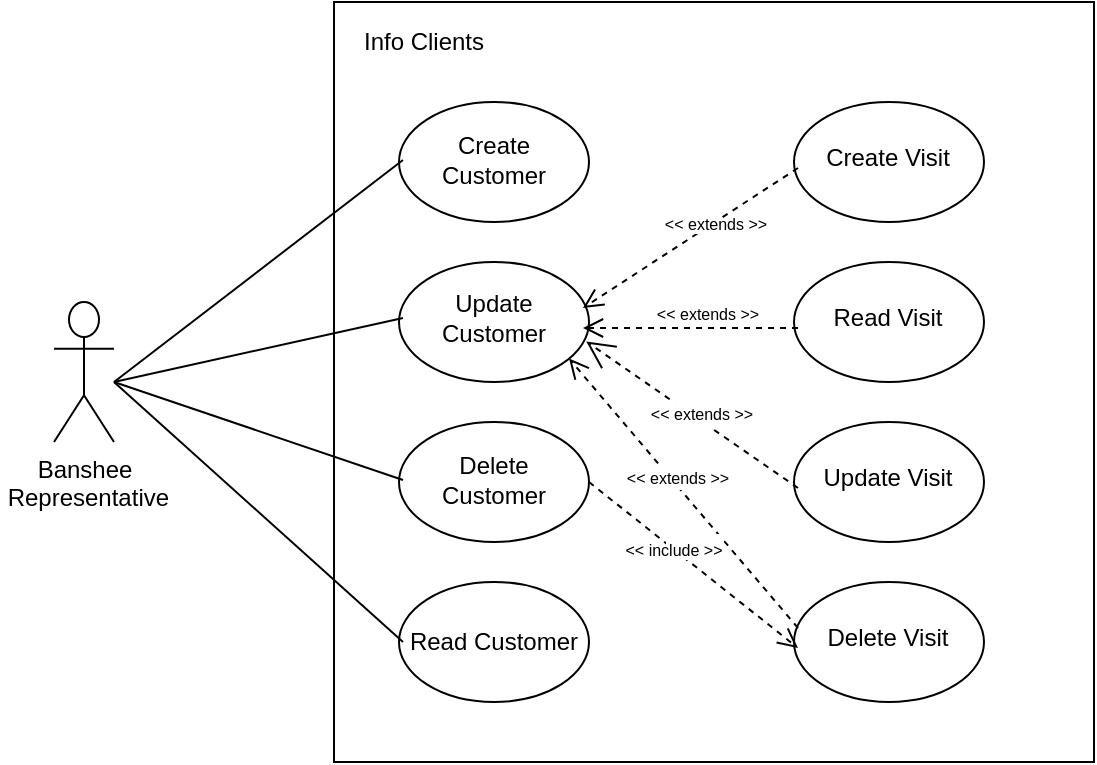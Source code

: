 <mxfile version="12.2.2" type="github" pages="1">
  <diagram id="GR0XHk3980qtKAkvEX1-" name="Page-1">
    <mxGraphModel dx="813" dy="416" grid="1" gridSize="10" guides="1" tooltips="1" connect="1" arrows="1" fold="1" page="1" pageScale="1" pageWidth="827" pageHeight="1169" math="0" shadow="0">
      <root>
        <mxCell id="0"/>
        <mxCell id="1" parent="0"/>
        <mxCell id="BZmTRLVMyl44DaW0drzN-1" value="Banshee&lt;br&gt;&amp;nbsp;Representative" style="shape=umlActor;verticalLabelPosition=bottom;labelBackgroundColor=#ffffff;verticalAlign=top;html=1;outlineConnect=0;" vertex="1" parent="1">
          <mxGeometry x="110" y="340" width="30" height="70" as="geometry"/>
        </mxCell>
        <mxCell id="BZmTRLVMyl44DaW0drzN-3" value="" style="whiteSpace=wrap;html=1;aspect=fixed;" vertex="1" parent="1">
          <mxGeometry x="250" y="190" width="380" height="380" as="geometry"/>
        </mxCell>
        <mxCell id="BZmTRLVMyl44DaW0drzN-4" value="Info Clients" style="text;html=1;strokeColor=none;fillColor=none;align=center;verticalAlign=middle;whiteSpace=wrap;rounded=0;" vertex="1" parent="1">
          <mxGeometry x="260" y="200" width="70" height="20" as="geometry"/>
        </mxCell>
        <mxCell id="BZmTRLVMyl44DaW0drzN-16" value="" style="group" vertex="1" connectable="0" parent="1">
          <mxGeometry x="282.5" y="320" width="95" height="60" as="geometry"/>
        </mxCell>
        <mxCell id="BZmTRLVMyl44DaW0drzN-14" value="" style="ellipse;whiteSpace=wrap;html=1;" vertex="1" parent="BZmTRLVMyl44DaW0drzN-16">
          <mxGeometry width="95" height="60" as="geometry"/>
        </mxCell>
        <mxCell id="BZmTRLVMyl44DaW0drzN-15" value="Update Customer" style="text;html=1;strokeColor=none;fillColor=none;align=center;verticalAlign=middle;whiteSpace=wrap;rounded=0;" vertex="1" parent="BZmTRLVMyl44DaW0drzN-16">
          <mxGeometry x="2" y="18" width="90" height="20" as="geometry"/>
        </mxCell>
        <mxCell id="BZmTRLVMyl44DaW0drzN-17" value="" style="group" vertex="1" connectable="0" parent="1">
          <mxGeometry x="282.5" y="400" width="95" height="60" as="geometry"/>
        </mxCell>
        <mxCell id="BZmTRLVMyl44DaW0drzN-18" value="" style="ellipse;whiteSpace=wrap;html=1;" vertex="1" parent="BZmTRLVMyl44DaW0drzN-17">
          <mxGeometry width="95" height="60" as="geometry"/>
        </mxCell>
        <mxCell id="BZmTRLVMyl44DaW0drzN-19" value="Delete Customer" style="text;html=1;strokeColor=none;fillColor=none;align=center;verticalAlign=middle;whiteSpace=wrap;rounded=0;" vertex="1" parent="BZmTRLVMyl44DaW0drzN-17">
          <mxGeometry x="2" y="19" width="90" height="20" as="geometry"/>
        </mxCell>
        <mxCell id="BZmTRLVMyl44DaW0drzN-20" value="" style="group" vertex="1" connectable="0" parent="1">
          <mxGeometry x="282.5" y="240" width="95" height="60" as="geometry"/>
        </mxCell>
        <mxCell id="BZmTRLVMyl44DaW0drzN-21" value="" style="ellipse;whiteSpace=wrap;html=1;" vertex="1" parent="BZmTRLVMyl44DaW0drzN-20">
          <mxGeometry width="95" height="60" as="geometry"/>
        </mxCell>
        <mxCell id="BZmTRLVMyl44DaW0drzN-22" value="Create Customer" style="text;html=1;strokeColor=none;fillColor=none;align=center;verticalAlign=middle;whiteSpace=wrap;rounded=0;" vertex="1" parent="BZmTRLVMyl44DaW0drzN-20">
          <mxGeometry x="2" y="19" width="90" height="20" as="geometry"/>
        </mxCell>
        <mxCell id="BZmTRLVMyl44DaW0drzN-23" value="" style="group" vertex="1" connectable="0" parent="1">
          <mxGeometry x="282.5" y="480" width="95" height="60" as="geometry"/>
        </mxCell>
        <mxCell id="BZmTRLVMyl44DaW0drzN-24" value="" style="ellipse;whiteSpace=wrap;html=1;" vertex="1" parent="BZmTRLVMyl44DaW0drzN-23">
          <mxGeometry width="95" height="60" as="geometry"/>
        </mxCell>
        <mxCell id="BZmTRLVMyl44DaW0drzN-25" value="Read Customer" style="text;html=1;strokeColor=none;fillColor=none;align=center;verticalAlign=middle;whiteSpace=wrap;rounded=0;" vertex="1" parent="BZmTRLVMyl44DaW0drzN-23">
          <mxGeometry x="2" y="20" width="90" height="20" as="geometry"/>
        </mxCell>
        <mxCell id="BZmTRLVMyl44DaW0drzN-26" value="" style="group" vertex="1" connectable="0" parent="1">
          <mxGeometry x="480" y="240" width="95" height="60" as="geometry"/>
        </mxCell>
        <mxCell id="BZmTRLVMyl44DaW0drzN-27" value="" style="ellipse;whiteSpace=wrap;html=1;" vertex="1" parent="BZmTRLVMyl44DaW0drzN-26">
          <mxGeometry width="95" height="60" as="geometry"/>
        </mxCell>
        <mxCell id="BZmTRLVMyl44DaW0drzN-28" value="Create Visit" style="text;html=1;strokeColor=none;fillColor=none;align=center;verticalAlign=middle;whiteSpace=wrap;rounded=0;" vertex="1" parent="BZmTRLVMyl44DaW0drzN-26">
          <mxGeometry x="2" y="18" width="90" height="20" as="geometry"/>
        </mxCell>
        <mxCell id="BZmTRLVMyl44DaW0drzN-29" value="" style="group" vertex="1" connectable="0" parent="1">
          <mxGeometry x="480" y="320" width="95" height="60" as="geometry"/>
        </mxCell>
        <mxCell id="BZmTRLVMyl44DaW0drzN-30" value="" style="ellipse;whiteSpace=wrap;html=1;" vertex="1" parent="BZmTRLVMyl44DaW0drzN-29">
          <mxGeometry width="95" height="60" as="geometry"/>
        </mxCell>
        <mxCell id="BZmTRLVMyl44DaW0drzN-31" value="Read Visit" style="text;html=1;strokeColor=none;fillColor=none;align=center;verticalAlign=middle;whiteSpace=wrap;rounded=0;" vertex="1" parent="BZmTRLVMyl44DaW0drzN-29">
          <mxGeometry x="2" y="18" width="90" height="20" as="geometry"/>
        </mxCell>
        <mxCell id="BZmTRLVMyl44DaW0drzN-32" value="" style="group" vertex="1" connectable="0" parent="1">
          <mxGeometry x="480" y="400" width="95" height="60" as="geometry"/>
        </mxCell>
        <mxCell id="BZmTRLVMyl44DaW0drzN-33" value="" style="ellipse;whiteSpace=wrap;html=1;" vertex="1" parent="BZmTRLVMyl44DaW0drzN-32">
          <mxGeometry width="95" height="60" as="geometry"/>
        </mxCell>
        <mxCell id="BZmTRLVMyl44DaW0drzN-34" value="Update Visit" style="text;html=1;strokeColor=none;fillColor=none;align=center;verticalAlign=middle;whiteSpace=wrap;rounded=0;" vertex="1" parent="BZmTRLVMyl44DaW0drzN-32">
          <mxGeometry x="2" y="18" width="90" height="20" as="geometry"/>
        </mxCell>
        <mxCell id="BZmTRLVMyl44DaW0drzN-35" value="" style="group" vertex="1" connectable="0" parent="1">
          <mxGeometry x="480" y="480" width="95" height="60" as="geometry"/>
        </mxCell>
        <mxCell id="BZmTRLVMyl44DaW0drzN-36" value="" style="ellipse;whiteSpace=wrap;html=1;" vertex="1" parent="BZmTRLVMyl44DaW0drzN-35">
          <mxGeometry width="95" height="60" as="geometry"/>
        </mxCell>
        <mxCell id="BZmTRLVMyl44DaW0drzN-37" value="Delete Visit" style="text;html=1;strokeColor=none;fillColor=none;align=center;verticalAlign=middle;whiteSpace=wrap;rounded=0;" vertex="1" parent="BZmTRLVMyl44DaW0drzN-35">
          <mxGeometry x="2" y="18" width="90" height="20" as="geometry"/>
        </mxCell>
        <mxCell id="BZmTRLVMyl44DaW0drzN-38" value="" style="endArrow=none;html=1;entryX=0;entryY=0.5;entryDx=0;entryDy=0;" edge="1" parent="1" target="BZmTRLVMyl44DaW0drzN-25">
          <mxGeometry width="50" height="50" relative="1" as="geometry">
            <mxPoint x="140" y="380" as="sourcePoint"/>
            <mxPoint x="110" y="590" as="targetPoint"/>
          </mxGeometry>
        </mxCell>
        <mxCell id="BZmTRLVMyl44DaW0drzN-39" value="" style="endArrow=none;html=1;entryX=0;entryY=0.5;entryDx=0;entryDy=0;" edge="1" parent="1" target="BZmTRLVMyl44DaW0drzN-19">
          <mxGeometry width="50" height="50" relative="1" as="geometry">
            <mxPoint x="140" y="380" as="sourcePoint"/>
            <mxPoint x="130" y="590" as="targetPoint"/>
          </mxGeometry>
        </mxCell>
        <mxCell id="BZmTRLVMyl44DaW0drzN-40" value="" style="endArrow=none;html=1;entryX=0;entryY=0.5;entryDx=0;entryDy=0;" edge="1" parent="1" target="BZmTRLVMyl44DaW0drzN-15">
          <mxGeometry width="50" height="50" relative="1" as="geometry">
            <mxPoint x="140" y="380" as="sourcePoint"/>
            <mxPoint x="210" y="290" as="targetPoint"/>
          </mxGeometry>
        </mxCell>
        <mxCell id="BZmTRLVMyl44DaW0drzN-41" value="" style="endArrow=none;html=1;entryX=0;entryY=0.5;entryDx=0;entryDy=0;" edge="1" parent="1" target="BZmTRLVMyl44DaW0drzN-22">
          <mxGeometry width="50" height="50" relative="1" as="geometry">
            <mxPoint x="140" y="380" as="sourcePoint"/>
            <mxPoint x="100" y="245" as="targetPoint"/>
          </mxGeometry>
        </mxCell>
        <mxCell id="BZmTRLVMyl44DaW0drzN-43" value="Use" style="endArrow=open;endSize=12;dashed=1;html=1;entryX=1.018;entryY=1.086;entryDx=0;entryDy=0;exitX=0;exitY=0.75;exitDx=0;exitDy=0;fontColor=#FFFFFF;entryPerimeter=0;" edge="1" parent="1" source="BZmTRLVMyl44DaW0drzN-34" target="BZmTRLVMyl44DaW0drzN-15">
          <mxGeometry width="160" relative="1" as="geometry">
            <mxPoint x="190" y="510" as="sourcePoint"/>
            <mxPoint x="240" y="590" as="targetPoint"/>
          </mxGeometry>
        </mxCell>
        <mxCell id="BZmTRLVMyl44DaW0drzN-45" value="return" style="html=1;verticalAlign=bottom;endArrow=open;dashed=1;endSize=8;fontColor=#FFFFFF;entryX=1;entryY=0.75;entryDx=0;entryDy=0;exitX=0;exitY=0.75;exitDx=0;exitDy=0;" edge="1" parent="1" source="BZmTRLVMyl44DaW0drzN-31" target="BZmTRLVMyl44DaW0drzN-15">
          <mxGeometry relative="1" as="geometry">
            <mxPoint x="150" y="610" as="sourcePoint"/>
            <mxPoint x="70" y="610" as="targetPoint"/>
          </mxGeometry>
        </mxCell>
        <mxCell id="BZmTRLVMyl44DaW0drzN-46" value="return" style="html=1;verticalAlign=bottom;endArrow=open;dashed=1;endSize=8;fontColor=#FFFFFF;entryX=1;entryY=0.25;entryDx=0;entryDy=0;exitX=0;exitY=0.75;exitDx=0;exitDy=0;" edge="1" parent="1" source="BZmTRLVMyl44DaW0drzN-28" target="BZmTRLVMyl44DaW0drzN-15">
          <mxGeometry relative="1" as="geometry">
            <mxPoint x="492" y="363" as="sourcePoint"/>
            <mxPoint x="384.5" y="363" as="targetPoint"/>
          </mxGeometry>
        </mxCell>
        <mxCell id="BZmTRLVMyl44DaW0drzN-47" value="return" style="html=1;verticalAlign=bottom;endArrow=open;dashed=1;endSize=8;fontColor=#FFFFFF;entryX=0.895;entryY=0.805;entryDx=0;entryDy=0;exitX=0;exitY=0.25;exitDx=0;exitDy=0;entryPerimeter=0;" edge="1" parent="1" source="BZmTRLVMyl44DaW0drzN-37" target="BZmTRLVMyl44DaW0drzN-14">
          <mxGeometry relative="1" as="geometry">
            <mxPoint x="502" y="373" as="sourcePoint"/>
            <mxPoint x="394.5" y="373" as="targetPoint"/>
          </mxGeometry>
        </mxCell>
        <mxCell id="BZmTRLVMyl44DaW0drzN-49" value="&amp;lt;&amp;lt; extends &amp;gt;&amp;gt;" style="text;html=1;strokeColor=none;fillColor=none;align=center;verticalAlign=middle;whiteSpace=wrap;rounded=0;fontColor=#000000;fontSize=8;" vertex="1" parent="1">
          <mxGeometry x="392" y="423" width="60" height="10" as="geometry"/>
        </mxCell>
        <mxCell id="BZmTRLVMyl44DaW0drzN-50" value="return" style="html=1;verticalAlign=bottom;endArrow=open;dashed=1;endSize=8;fontColor=#FFFFFF;entryX=0;entryY=0.75;entryDx=0;entryDy=0;exitX=1;exitY=0.5;exitDx=0;exitDy=0;" edge="1" parent="1" source="BZmTRLVMyl44DaW0drzN-18" target="BZmTRLVMyl44DaW0drzN-37">
          <mxGeometry relative="1" as="geometry">
            <mxPoint x="522" y="393" as="sourcePoint"/>
            <mxPoint x="414.5" y="393" as="targetPoint"/>
          </mxGeometry>
        </mxCell>
        <mxCell id="BZmTRLVMyl44DaW0drzN-52" value="&amp;lt;&amp;lt; extends &amp;gt;&amp;gt;" style="text;html=1;strokeColor=none;fillColor=none;align=center;verticalAlign=middle;whiteSpace=wrap;rounded=0;fontColor=#000000;fontSize=8;" vertex="1" parent="1">
          <mxGeometry x="404" y="391" width="60" height="10" as="geometry"/>
        </mxCell>
        <mxCell id="BZmTRLVMyl44DaW0drzN-53" value="&amp;lt;&amp;lt; extends &amp;gt;&amp;gt;" style="text;html=1;strokeColor=none;fillColor=none;align=center;verticalAlign=middle;whiteSpace=wrap;rounded=0;fontColor=#000000;fontSize=8;" vertex="1" parent="1">
          <mxGeometry x="407" y="341" width="60" height="10" as="geometry"/>
        </mxCell>
        <mxCell id="BZmTRLVMyl44DaW0drzN-54" value="&amp;lt;&amp;lt; extends &amp;gt;&amp;gt;" style="text;html=1;strokeColor=none;fillColor=none;align=center;verticalAlign=middle;whiteSpace=wrap;rounded=0;fontColor=#000000;fontSize=8;" vertex="1" parent="1">
          <mxGeometry x="411" y="296" width="60" height="10" as="geometry"/>
        </mxCell>
        <mxCell id="BZmTRLVMyl44DaW0drzN-55" value="&amp;lt;&amp;lt; include &amp;gt;&amp;gt;" style="text;html=1;strokeColor=none;fillColor=none;align=center;verticalAlign=middle;whiteSpace=wrap;rounded=0;fontColor=#000000;fontSize=8;" vertex="1" parent="1">
          <mxGeometry x="390" y="459" width="60" height="10" as="geometry"/>
        </mxCell>
      </root>
    </mxGraphModel>
  </diagram>
</mxfile>
